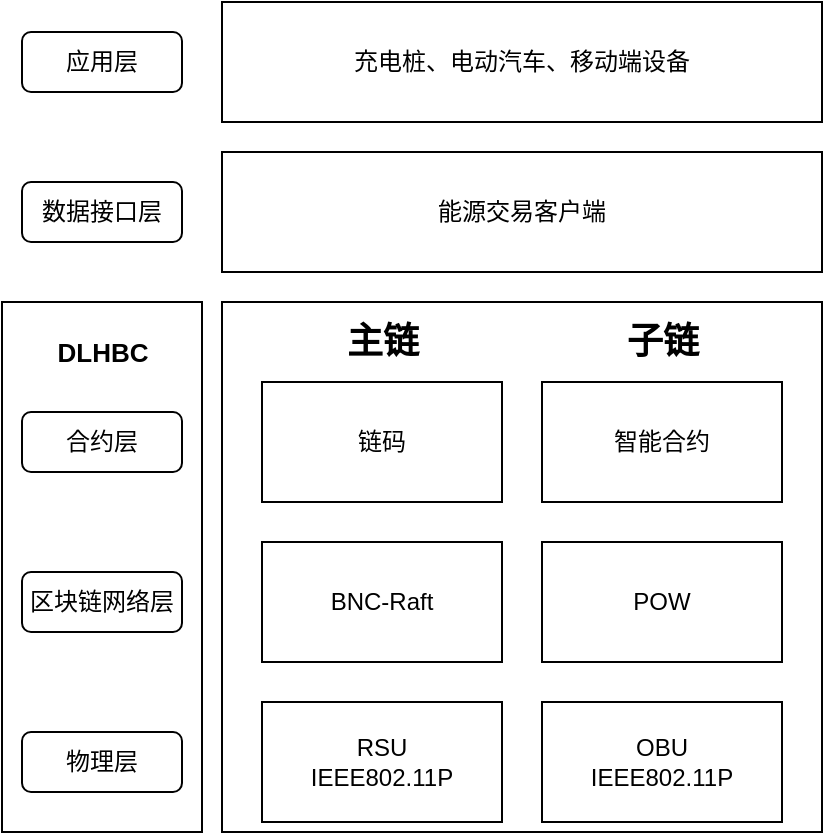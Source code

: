 <mxfile version="21.0.6" type="github">
  <diagram name="第 1 页" id="1W-o0foTig0R5M3s8DDL">
    <mxGraphModel dx="1434" dy="764" grid="1" gridSize="10" guides="1" tooltips="1" connect="1" arrows="1" fold="1" page="1" pageScale="1" pageWidth="827" pageHeight="1169" math="0" shadow="0">
      <root>
        <mxCell id="0" />
        <mxCell id="1" parent="0" />
        <mxCell id="7m2NvsibEonJBpZYuy1r-24" value="" style="rounded=0;whiteSpace=wrap;html=1;fillColor=none;" parent="1" vertex="1">
          <mxGeometry x="180" y="340" width="300" height="265" as="geometry" />
        </mxCell>
        <mxCell id="7m2NvsibEonJBpZYuy1r-2" value="物理层" style="rounded=1;whiteSpace=wrap;html=1;" parent="1" vertex="1">
          <mxGeometry x="80" y="555" width="80" height="30" as="geometry" />
        </mxCell>
        <mxCell id="7m2NvsibEonJBpZYuy1r-3" value="区块链网络层" style="rounded=1;whiteSpace=wrap;html=1;" parent="1" vertex="1">
          <mxGeometry x="80" y="475" width="80" height="30" as="geometry" />
        </mxCell>
        <mxCell id="7m2NvsibEonJBpZYuy1r-4" value="合约层" style="rounded=1;whiteSpace=wrap;html=1;" parent="1" vertex="1">
          <mxGeometry x="80" y="395" width="80" height="30" as="geometry" />
        </mxCell>
        <mxCell id="7m2NvsibEonJBpZYuy1r-5" value="数据接口层" style="rounded=1;whiteSpace=wrap;html=1;" parent="1" vertex="1">
          <mxGeometry x="80" y="280" width="80" height="30" as="geometry" />
        </mxCell>
        <mxCell id="7m2NvsibEonJBpZYuy1r-7" value="RSU&lt;br&gt;IEEE802.11P" style="rounded=0;whiteSpace=wrap;html=1;" parent="1" vertex="1">
          <mxGeometry x="200" y="540" width="120" height="60" as="geometry" />
        </mxCell>
        <mxCell id="7m2NvsibEonJBpZYuy1r-8" value="主链" style="text;html=1;align=center;verticalAlign=middle;resizable=0;points=[];autosize=1;strokeColor=none;fillColor=none;strokeWidth=4;fontSize=18;fontStyle=1" parent="1" vertex="1">
          <mxGeometry x="230" y="340" width="60" height="40" as="geometry" />
        </mxCell>
        <mxCell id="7m2NvsibEonJBpZYuy1r-9" value="BNC-Raft" style="rounded=0;whiteSpace=wrap;html=1;" parent="1" vertex="1">
          <mxGeometry x="200" y="460" width="120" height="60" as="geometry" />
        </mxCell>
        <mxCell id="7m2NvsibEonJBpZYuy1r-10" value="链码" style="rounded=0;whiteSpace=wrap;html=1;" parent="1" vertex="1">
          <mxGeometry x="200" y="380" width="120" height="60" as="geometry" />
        </mxCell>
        <mxCell id="7m2NvsibEonJBpZYuy1r-11" value="能源交易客户端" style="rounded=0;whiteSpace=wrap;html=1;" parent="1" vertex="1">
          <mxGeometry x="180" y="265" width="300" height="60" as="geometry" />
        </mxCell>
        <mxCell id="7m2NvsibEonJBpZYuy1r-12" value="应用层" style="rounded=1;whiteSpace=wrap;html=1;" parent="1" vertex="1">
          <mxGeometry x="80" y="205" width="80" height="30" as="geometry" />
        </mxCell>
        <mxCell id="7m2NvsibEonJBpZYuy1r-13" value="充电桩、电动汽车、移动端设备" style="rounded=0;whiteSpace=wrap;html=1;" parent="1" vertex="1">
          <mxGeometry x="180" y="190" width="300" height="60" as="geometry" />
        </mxCell>
        <mxCell id="7m2NvsibEonJBpZYuy1r-16" value="OBU&lt;br&gt;IEEE802.11P" style="rounded=0;whiteSpace=wrap;html=1;" parent="1" vertex="1">
          <mxGeometry x="340" y="540" width="120" height="60" as="geometry" />
        </mxCell>
        <mxCell id="7m2NvsibEonJBpZYuy1r-18" value="POW" style="rounded=0;whiteSpace=wrap;html=1;" parent="1" vertex="1">
          <mxGeometry x="340" y="460" width="120" height="60" as="geometry" />
        </mxCell>
        <mxCell id="7m2NvsibEonJBpZYuy1r-19" value="智能合约" style="rounded=0;whiteSpace=wrap;html=1;" parent="1" vertex="1">
          <mxGeometry x="340" y="380" width="120" height="60" as="geometry" />
        </mxCell>
        <mxCell id="7m2NvsibEonJBpZYuy1r-23" value="子链" style="text;html=1;align=center;verticalAlign=middle;resizable=0;points=[];autosize=1;strokeColor=none;fillColor=none;strokeWidth=4;fontSize=18;fontStyle=1" parent="1" vertex="1">
          <mxGeometry x="370" y="340" width="60" height="40" as="geometry" />
        </mxCell>
        <mxCell id="7m2NvsibEonJBpZYuy1r-25" value="" style="rounded=0;whiteSpace=wrap;html=1;fillColor=none;" parent="1" vertex="1">
          <mxGeometry x="70" y="340" width="100" height="265" as="geometry" />
        </mxCell>
        <mxCell id="7m2NvsibEonJBpZYuy1r-26" value="DLHBC" style="text;html=1;align=center;verticalAlign=middle;resizable=0;points=[];autosize=1;strokeColor=none;fillColor=none;fontSize=13;fontStyle=1" parent="1" vertex="1">
          <mxGeometry x="85" y="350" width="70" height="30" as="geometry" />
        </mxCell>
      </root>
    </mxGraphModel>
  </diagram>
</mxfile>
